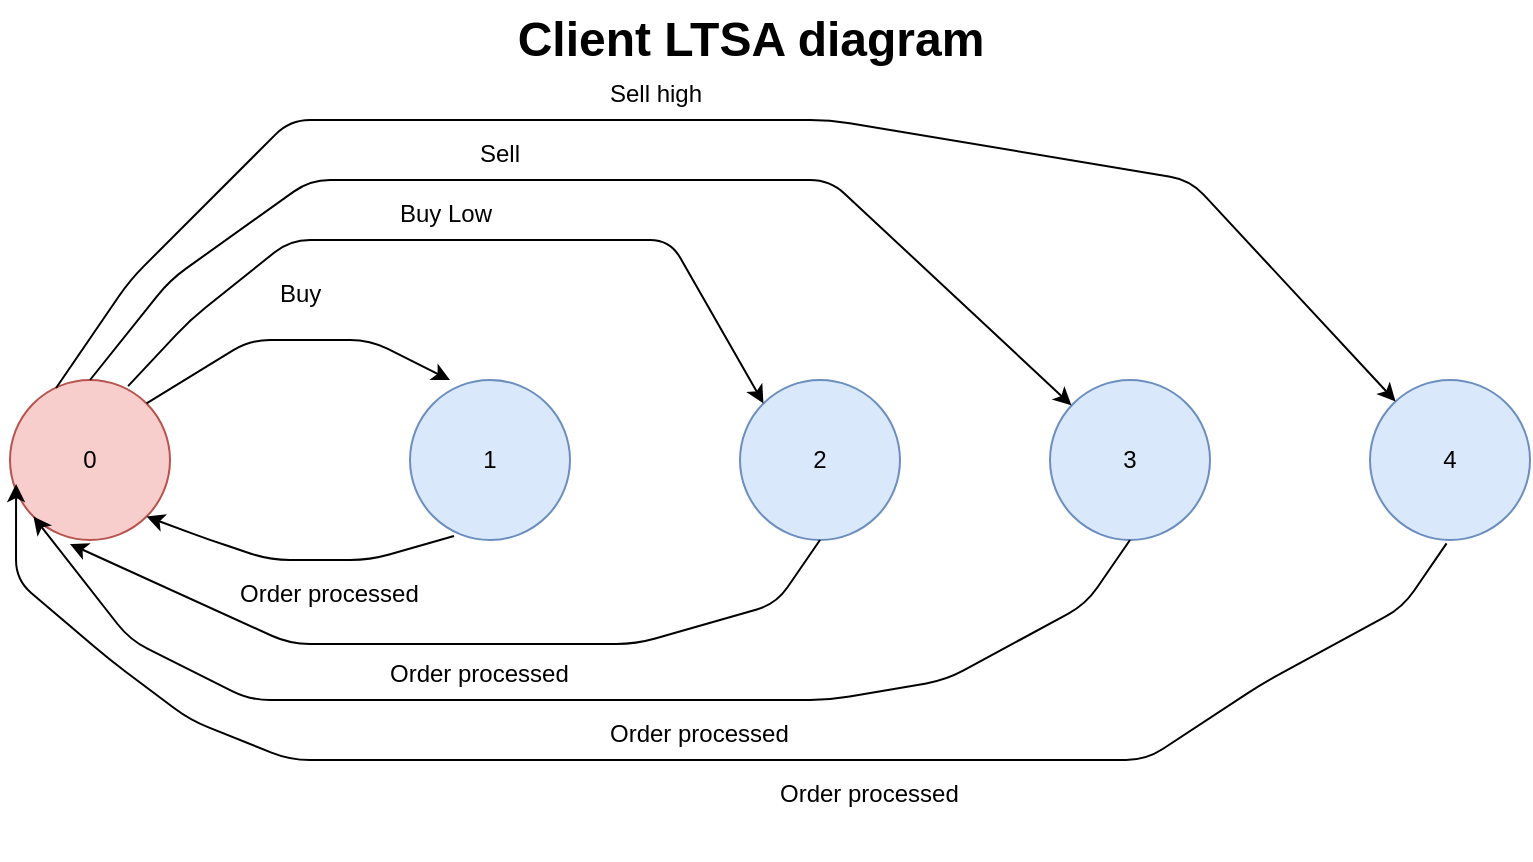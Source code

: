 <mxfile version="14.5.4" type="github">
  <diagram id="C2fSY1v2SiZeoUbDoYyL" name="Page-1">
    <mxGraphModel dx="1102" dy="611" grid="1" gridSize="10" guides="1" tooltips="1" connect="1" arrows="1" fold="1" page="1" pageScale="1" pageWidth="1169" pageHeight="827" math="0" shadow="0">
      <root>
        <mxCell id="0" />
        <mxCell id="1" parent="0" />
        <mxCell id="TjdA8aohcjYyXdcJV-k0-4" value="0" style="ellipse;whiteSpace=wrap;html=1;aspect=fixed;fillColor=#f8cecc;strokeColor=#b85450;" vertex="1" parent="1">
          <mxGeometry x="180" y="190" width="80" height="80" as="geometry" />
        </mxCell>
        <mxCell id="TjdA8aohcjYyXdcJV-k0-5" value="1" style="ellipse;whiteSpace=wrap;html=1;aspect=fixed;fillColor=#dae8fc;strokeColor=#6c8ebf;" vertex="1" parent="1">
          <mxGeometry x="380" y="190" width="80" height="80" as="geometry" />
        </mxCell>
        <mxCell id="TjdA8aohcjYyXdcJV-k0-6" value="2" style="ellipse;whiteSpace=wrap;html=1;aspect=fixed;fillColor=#dae8fc;strokeColor=#6c8ebf;" vertex="1" parent="1">
          <mxGeometry x="545" y="190" width="80" height="80" as="geometry" />
        </mxCell>
        <mxCell id="TjdA8aohcjYyXdcJV-k0-7" value="3" style="ellipse;whiteSpace=wrap;html=1;aspect=fixed;fillColor=#dae8fc;strokeColor=#6c8ebf;" vertex="1" parent="1">
          <mxGeometry x="700" y="190" width="80" height="80" as="geometry" />
        </mxCell>
        <mxCell id="TjdA8aohcjYyXdcJV-k0-10" value="" style="endArrow=classic;html=1;entryX=0.25;entryY=0;entryDx=0;entryDy=0;entryPerimeter=0;exitX=1;exitY=0;exitDx=0;exitDy=0;" edge="1" parent="1" source="TjdA8aohcjYyXdcJV-k0-4" target="TjdA8aohcjYyXdcJV-k0-5">
          <mxGeometry width="50" height="50" relative="1" as="geometry">
            <mxPoint x="220" y="190" as="sourcePoint" />
            <mxPoint x="270" y="140" as="targetPoint" />
            <Array as="points">
              <mxPoint x="300" y="170" />
              <mxPoint x="360" y="170" />
            </Array>
          </mxGeometry>
        </mxCell>
        <mxCell id="TjdA8aohcjYyXdcJV-k0-11" value="Client LTSA diagram" style="text;strokeColor=none;fillColor=none;html=1;fontSize=24;fontStyle=1;verticalAlign=middle;align=center;" vertex="1" parent="1">
          <mxGeometry x="500" width="100" height="40" as="geometry" />
        </mxCell>
        <mxCell id="TjdA8aohcjYyXdcJV-k0-12" value="Buy" style="text;html=1;strokeColor=none;fillColor=none;spacing=5;spacingTop=-20;whiteSpace=wrap;overflow=hidden;rounded=0;" vertex="1" parent="1">
          <mxGeometry x="310" y="150" width="40" height="20" as="geometry" />
        </mxCell>
        <mxCell id="TjdA8aohcjYyXdcJV-k0-14" value="" style="endArrow=classic;html=1;entryX=1;entryY=1;entryDx=0;entryDy=0;exitX=0.275;exitY=0.975;exitDx=0;exitDy=0;exitPerimeter=0;" edge="1" parent="1" source="TjdA8aohcjYyXdcJV-k0-5" target="TjdA8aohcjYyXdcJV-k0-4">
          <mxGeometry width="50" height="50" relative="1" as="geometry">
            <mxPoint x="390" y="270" as="sourcePoint" />
            <mxPoint x="310" y="260" as="targetPoint" />
            <Array as="points">
              <mxPoint x="360" y="280" />
              <mxPoint x="310" y="280" />
              <mxPoint x="280" y="270" />
            </Array>
          </mxGeometry>
        </mxCell>
        <mxCell id="TjdA8aohcjYyXdcJV-k0-15" value="Order processed" style="text;html=1;strokeColor=none;fillColor=none;spacing=5;spacingTop=-20;whiteSpace=wrap;overflow=hidden;rounded=0;" vertex="1" parent="1">
          <mxGeometry x="290" y="300" width="110" height="30" as="geometry" />
        </mxCell>
        <mxCell id="TjdA8aohcjYyXdcJV-k0-16" value="" style="endArrow=classic;html=1;entryX=0;entryY=0;entryDx=0;entryDy=0;exitX=0.738;exitY=0.038;exitDx=0;exitDy=0;exitPerimeter=0;" edge="1" parent="1" source="TjdA8aohcjYyXdcJV-k0-4" target="TjdA8aohcjYyXdcJV-k0-6">
          <mxGeometry width="50" height="50" relative="1" as="geometry">
            <mxPoint x="220" y="190" as="sourcePoint" />
            <mxPoint x="410" y="200" as="targetPoint" />
            <Array as="points">
              <mxPoint x="270" y="160" />
              <mxPoint x="320" y="120" />
              <mxPoint x="510" y="120" />
            </Array>
          </mxGeometry>
        </mxCell>
        <mxCell id="TjdA8aohcjYyXdcJV-k0-17" value="Buy Low" style="text;html=1;strokeColor=none;fillColor=none;spacing=5;spacingTop=-20;whiteSpace=wrap;overflow=hidden;rounded=0;" vertex="1" parent="1">
          <mxGeometry x="370" y="110" width="90" height="20" as="geometry" />
        </mxCell>
        <mxCell id="TjdA8aohcjYyXdcJV-k0-19" value="" style="endArrow=classic;html=1;exitX=0.5;exitY=0;exitDx=0;exitDy=0;" edge="1" parent="1" source="TjdA8aohcjYyXdcJV-k0-4" target="TjdA8aohcjYyXdcJV-k0-7">
          <mxGeometry width="50" height="50" relative="1" as="geometry">
            <mxPoint x="220" y="190" as="sourcePoint" />
            <mxPoint x="556.716" y="201.716" as="targetPoint" />
            <Array as="points">
              <mxPoint x="260" y="140" />
              <mxPoint x="330" y="90" />
              <mxPoint x="590" y="90" />
            </Array>
          </mxGeometry>
        </mxCell>
        <mxCell id="TjdA8aohcjYyXdcJV-k0-21" value="4" style="ellipse;whiteSpace=wrap;html=1;aspect=fixed;fillColor=#dae8fc;strokeColor=#6c8ebf;" vertex="1" parent="1">
          <mxGeometry x="860" y="190" width="80" height="80" as="geometry" />
        </mxCell>
        <mxCell id="TjdA8aohcjYyXdcJV-k0-22" value="Sell" style="text;html=1;strokeColor=none;fillColor=none;spacing=5;spacingTop=-20;whiteSpace=wrap;overflow=hidden;rounded=0;" vertex="1" parent="1">
          <mxGeometry x="410" y="80" width="90" height="20" as="geometry" />
        </mxCell>
        <mxCell id="TjdA8aohcjYyXdcJV-k0-23" value="" style="endArrow=classic;html=1;exitX=0.275;exitY=0.975;exitDx=0;exitDy=0;exitPerimeter=0;" edge="1" parent="1">
          <mxGeometry width="50" height="50" relative="1" as="geometry">
            <mxPoint x="585" y="270" as="sourcePoint" />
            <mxPoint x="210" y="272" as="targetPoint" />
            <Array as="points">
              <mxPoint x="563" y="302" />
              <mxPoint x="493" y="322" />
              <mxPoint x="443" y="322" />
              <mxPoint x="320" y="322" />
            </Array>
          </mxGeometry>
        </mxCell>
        <mxCell id="TjdA8aohcjYyXdcJV-k0-25" value="Order processed" style="text;html=1;strokeColor=none;fillColor=none;spacing=5;spacingTop=-20;whiteSpace=wrap;overflow=hidden;rounded=0;" vertex="1" parent="1">
          <mxGeometry x="365" y="340" width="110" height="30" as="geometry" />
        </mxCell>
        <mxCell id="TjdA8aohcjYyXdcJV-k0-26" value="" style="endArrow=classic;html=1;exitX=0.275;exitY=0.975;exitDx=0;exitDy=0;exitPerimeter=0;entryX=0;entryY=1;entryDx=0;entryDy=0;" edge="1" parent="1" target="TjdA8aohcjYyXdcJV-k0-4">
          <mxGeometry width="50" height="50" relative="1" as="geometry">
            <mxPoint x="740" y="270" as="sourcePoint" />
            <mxPoint x="365" y="272" as="targetPoint" />
            <Array as="points">
              <mxPoint x="718" y="302" />
              <mxPoint x="648" y="340" />
              <mxPoint x="590" y="350" />
              <mxPoint x="460" y="350" />
              <mxPoint x="300" y="350" />
              <mxPoint x="240" y="320" />
            </Array>
          </mxGeometry>
        </mxCell>
        <mxCell id="TjdA8aohcjYyXdcJV-k0-27" value="Order processed" style="text;html=1;strokeColor=none;fillColor=none;spacing=5;spacingTop=-20;whiteSpace=wrap;overflow=hidden;rounded=0;" vertex="1" parent="1">
          <mxGeometry x="475" y="370" width="110" height="30" as="geometry" />
        </mxCell>
        <mxCell id="TjdA8aohcjYyXdcJV-k0-28" value="" style="endArrow=classic;html=1;exitX=0.288;exitY=0.05;exitDx=0;exitDy=0;exitPerimeter=0;" edge="1" parent="1" source="TjdA8aohcjYyXdcJV-k0-4" target="TjdA8aohcjYyXdcJV-k0-21">
          <mxGeometry width="50" height="50" relative="1" as="geometry">
            <mxPoint x="200" y="190" as="sourcePoint" />
            <mxPoint x="690.758" y="202.707" as="targetPoint" />
            <Array as="points">
              <mxPoint x="240" y="140" />
              <mxPoint x="320" y="60" />
              <mxPoint x="450" y="60" />
              <mxPoint x="590" y="60" />
              <mxPoint x="770" y="90" />
            </Array>
          </mxGeometry>
        </mxCell>
        <mxCell id="TjdA8aohcjYyXdcJV-k0-29" value="Sell high" style="text;html=1;strokeColor=none;fillColor=none;spacing=5;spacingTop=-20;whiteSpace=wrap;overflow=hidden;rounded=0;" vertex="1" parent="1">
          <mxGeometry x="475" y="50" width="90" height="20" as="geometry" />
        </mxCell>
        <mxCell id="TjdA8aohcjYyXdcJV-k0-30" value="" style="endArrow=classic;html=1;exitX=0.275;exitY=0.975;exitDx=0;exitDy=0;exitPerimeter=0;entryX=0.038;entryY=0.65;entryDx=0;entryDy=0;entryPerimeter=0;" edge="1" parent="1" target="TjdA8aohcjYyXdcJV-k0-4">
          <mxGeometry width="50" height="50" relative="1" as="geometry">
            <mxPoint x="898.28" y="271.72" as="sourcePoint" />
            <mxPoint x="349.996" y="260.004" as="targetPoint" />
            <Array as="points">
              <mxPoint x="876.28" y="303.72" />
              <mxPoint x="806.28" y="341.72" />
              <mxPoint x="748" y="380" />
              <mxPoint x="610" y="380" />
              <mxPoint x="440" y="380" />
              <mxPoint x="320" y="380" />
              <mxPoint x="270" y="360" />
              <mxPoint x="230" y="330" />
              <mxPoint x="183" y="290" />
            </Array>
          </mxGeometry>
        </mxCell>
        <mxCell id="TjdA8aohcjYyXdcJV-k0-34" value="Order processed" style="text;html=1;strokeColor=none;fillColor=none;spacing=5;spacingTop=-20;whiteSpace=wrap;overflow=hidden;rounded=0;" vertex="1" parent="1">
          <mxGeometry x="560" y="400" width="110" height="30" as="geometry" />
        </mxCell>
      </root>
    </mxGraphModel>
  </diagram>
</mxfile>
